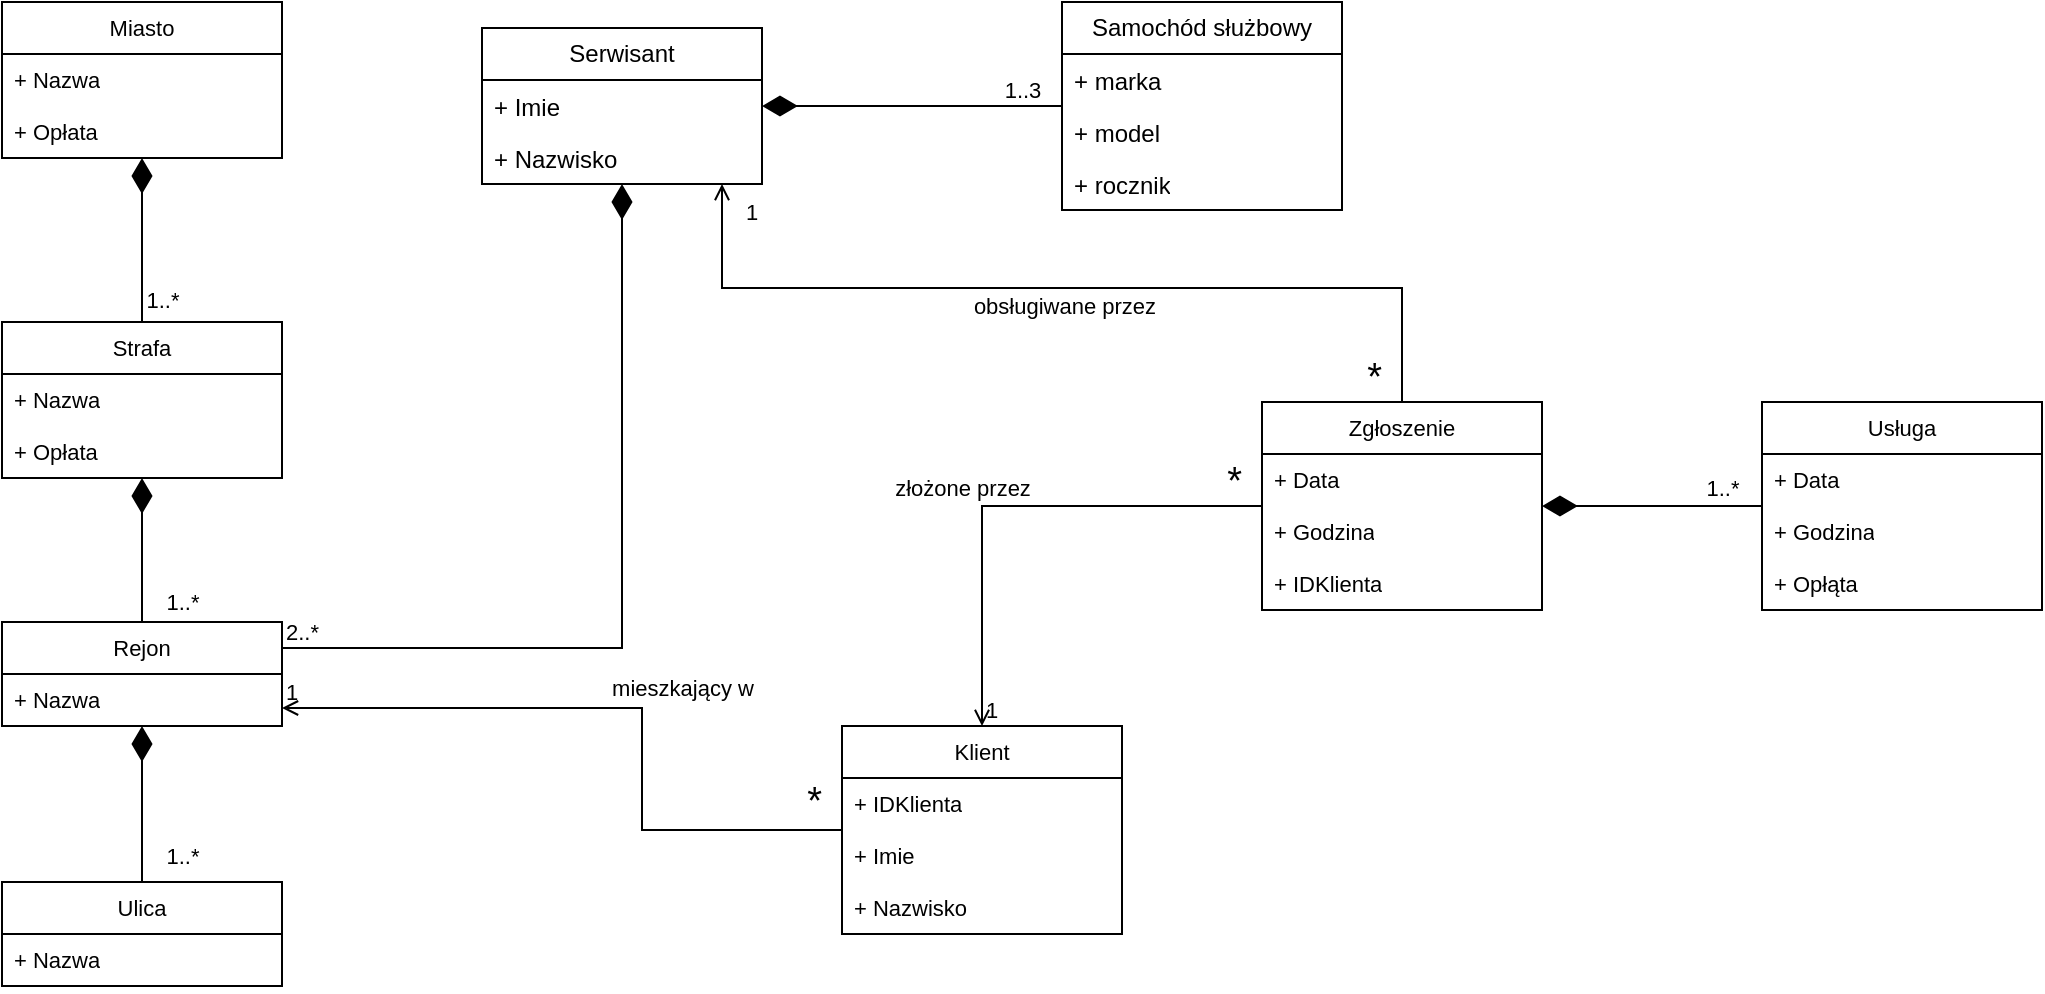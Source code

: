 <mxfile version="24.2.5" type="github">
  <diagram name="Strona-1" id="XkYLfurVMoklSscanKzM">
    <mxGraphModel dx="1521" dy="830" grid="1" gridSize="10" guides="1" tooltips="1" connect="1" arrows="1" fold="1" page="1" pageScale="1" pageWidth="1169" pageHeight="827" math="0" shadow="0">
      <root>
        <mxCell id="0" />
        <mxCell id="1" parent="0" />
        <mxCell id="dYZR1nuj510XMWiARisk-10" value="Serwisant" style="swimlane;fontStyle=0;childLayout=stackLayout;horizontal=1;startSize=26;fillColor=none;horizontalStack=0;resizeParent=1;resizeParentMax=0;resizeLast=0;collapsible=1;marginBottom=0;whiteSpace=wrap;html=1;" vertex="1" parent="1">
          <mxGeometry x="410" y="200" width="140" height="78" as="geometry" />
        </mxCell>
        <mxCell id="dYZR1nuj510XMWiARisk-11" value="+ Imie" style="text;strokeColor=none;fillColor=none;align=left;verticalAlign=top;spacingLeft=4;spacingRight=4;overflow=hidden;rotatable=0;points=[[0,0.5],[1,0.5]];portConstraint=eastwest;whiteSpace=wrap;html=1;" vertex="1" parent="dYZR1nuj510XMWiARisk-10">
          <mxGeometry y="26" width="140" height="26" as="geometry" />
        </mxCell>
        <mxCell id="dYZR1nuj510XMWiARisk-12" value="+ Nazwisko" style="text;strokeColor=none;fillColor=none;align=left;verticalAlign=top;spacingLeft=4;spacingRight=4;overflow=hidden;rotatable=0;points=[[0,0.5],[1,0.5]];portConstraint=eastwest;whiteSpace=wrap;html=1;" vertex="1" parent="dYZR1nuj510XMWiARisk-10">
          <mxGeometry y="52" width="140" height="26" as="geometry" />
        </mxCell>
        <mxCell id="dYZR1nuj510XMWiARisk-18" value="1..3" style="edgeStyle=orthogonalEdgeStyle;rounded=0;orthogonalLoop=1;jettySize=auto;html=1;endArrow=diamondThin;endFill=1;endSize=15;labelBackgroundColor=none;verticalAlign=bottom;" edge="1" parent="1" source="dYZR1nuj510XMWiARisk-14" target="dYZR1nuj510XMWiARisk-10">
          <mxGeometry x="-0.733" y="1" relative="1" as="geometry">
            <mxPoint as="offset" />
          </mxGeometry>
        </mxCell>
        <mxCell id="dYZR1nuj510XMWiARisk-14" value="Samochód służbowy" style="swimlane;fontStyle=0;childLayout=stackLayout;horizontal=1;startSize=26;fillColor=none;horizontalStack=0;resizeParent=1;resizeParentMax=0;resizeLast=0;collapsible=1;marginBottom=0;whiteSpace=wrap;html=1;" vertex="1" parent="1">
          <mxGeometry x="700" y="187" width="140" height="104" as="geometry" />
        </mxCell>
        <mxCell id="dYZR1nuj510XMWiARisk-15" value="+ marka" style="text;strokeColor=none;fillColor=none;align=left;verticalAlign=top;spacingLeft=4;spacingRight=4;overflow=hidden;rotatable=0;points=[[0,0.5],[1,0.5]];portConstraint=eastwest;whiteSpace=wrap;html=1;" vertex="1" parent="dYZR1nuj510XMWiARisk-14">
          <mxGeometry y="26" width="140" height="26" as="geometry" />
        </mxCell>
        <mxCell id="dYZR1nuj510XMWiARisk-16" value="+ model" style="text;strokeColor=none;fillColor=none;align=left;verticalAlign=top;spacingLeft=4;spacingRight=4;overflow=hidden;rotatable=0;points=[[0,0.5],[1,0.5]];portConstraint=eastwest;whiteSpace=wrap;html=1;" vertex="1" parent="dYZR1nuj510XMWiARisk-14">
          <mxGeometry y="52" width="140" height="26" as="geometry" />
        </mxCell>
        <mxCell id="dYZR1nuj510XMWiARisk-17" value="+ rocznik" style="text;strokeColor=none;fillColor=none;align=left;verticalAlign=top;spacingLeft=4;spacingRight=4;overflow=hidden;rotatable=0;points=[[0,0.5],[1,0.5]];portConstraint=eastwest;whiteSpace=wrap;html=1;" vertex="1" parent="dYZR1nuj510XMWiARisk-14">
          <mxGeometry y="78" width="140" height="26" as="geometry" />
        </mxCell>
        <mxCell id="dYZR1nuj510XMWiARisk-19" value="Miasto" style="swimlane;fontStyle=0;childLayout=stackLayout;horizontal=1;startSize=26;fillColor=none;horizontalStack=0;resizeParent=1;resizeParentMax=0;resizeLast=0;collapsible=1;marginBottom=0;whiteSpace=wrap;html=1;fontFamily=Helvetica;fontSize=11;fontColor=default;labelBackgroundColor=none;" vertex="1" parent="1">
          <mxGeometry x="170" y="187" width="140" height="78" as="geometry" />
        </mxCell>
        <mxCell id="dYZR1nuj510XMWiARisk-20" value="+ Nazwa" style="text;strokeColor=none;fillColor=none;align=left;verticalAlign=top;spacingLeft=4;spacingRight=4;overflow=hidden;rotatable=0;points=[[0,0.5],[1,0.5]];portConstraint=eastwest;whiteSpace=wrap;html=1;fontFamily=Helvetica;fontSize=11;fontColor=default;labelBackgroundColor=none;" vertex="1" parent="dYZR1nuj510XMWiARisk-19">
          <mxGeometry y="26" width="140" height="26" as="geometry" />
        </mxCell>
        <mxCell id="dYZR1nuj510XMWiARisk-27" value="+ Opłata" style="text;strokeColor=none;fillColor=none;align=left;verticalAlign=top;spacingLeft=4;spacingRight=4;overflow=hidden;rotatable=0;points=[[0,0.5],[1,0.5]];portConstraint=eastwest;whiteSpace=wrap;html=1;fontFamily=Helvetica;fontSize=11;fontColor=default;labelBackgroundColor=none;" vertex="1" parent="dYZR1nuj510XMWiARisk-19">
          <mxGeometry y="52" width="140" height="26" as="geometry" />
        </mxCell>
        <mxCell id="dYZR1nuj510XMWiARisk-28" value="1..*" style="edgeStyle=orthogonalEdgeStyle;rounded=0;orthogonalLoop=1;jettySize=auto;html=1;strokeColor=default;align=center;verticalAlign=middle;fontFamily=Helvetica;fontSize=11;fontColor=default;labelBackgroundColor=none;endArrow=diamondThin;endFill=1;endSize=15;" edge="1" parent="1" source="dYZR1nuj510XMWiARisk-23" target="dYZR1nuj510XMWiARisk-19">
          <mxGeometry x="-0.722" y="-10" relative="1" as="geometry">
            <mxPoint as="offset" />
          </mxGeometry>
        </mxCell>
        <mxCell id="dYZR1nuj510XMWiARisk-23" value="Strafa" style="swimlane;fontStyle=0;childLayout=stackLayout;horizontal=1;startSize=26;fillColor=none;horizontalStack=0;resizeParent=1;resizeParentMax=0;resizeLast=0;collapsible=1;marginBottom=0;whiteSpace=wrap;html=1;fontFamily=Helvetica;fontSize=11;fontColor=default;labelBackgroundColor=none;" vertex="1" parent="1">
          <mxGeometry x="170" y="347" width="140" height="78" as="geometry" />
        </mxCell>
        <mxCell id="dYZR1nuj510XMWiARisk-24" value="+ Nazwa" style="text;strokeColor=none;fillColor=none;align=left;verticalAlign=top;spacingLeft=4;spacingRight=4;overflow=hidden;rotatable=0;points=[[0,0.5],[1,0.5]];portConstraint=eastwest;whiteSpace=wrap;html=1;fontFamily=Helvetica;fontSize=11;fontColor=default;labelBackgroundColor=none;" vertex="1" parent="dYZR1nuj510XMWiARisk-23">
          <mxGeometry y="26" width="140" height="26" as="geometry" />
        </mxCell>
        <mxCell id="dYZR1nuj510XMWiARisk-25" value="+ Opłata" style="text;strokeColor=none;fillColor=none;align=left;verticalAlign=top;spacingLeft=4;spacingRight=4;overflow=hidden;rotatable=0;points=[[0,0.5],[1,0.5]];portConstraint=eastwest;whiteSpace=wrap;html=1;fontFamily=Helvetica;fontSize=11;fontColor=default;labelBackgroundColor=none;" vertex="1" parent="dYZR1nuj510XMWiARisk-23">
          <mxGeometry y="52" width="140" height="26" as="geometry" />
        </mxCell>
        <mxCell id="dYZR1nuj510XMWiARisk-38" value="1..*" style="edgeStyle=orthogonalEdgeStyle;rounded=0;orthogonalLoop=1;jettySize=auto;html=1;strokeColor=default;align=center;verticalAlign=middle;fontFamily=Helvetica;fontSize=11;fontColor=default;labelBackgroundColor=none;endArrow=diamondThin;endFill=1;endSize=15;" edge="1" parent="1" source="dYZR1nuj510XMWiARisk-29" target="dYZR1nuj510XMWiARisk-23">
          <mxGeometry x="-0.722" y="-20" relative="1" as="geometry">
            <mxPoint as="offset" />
          </mxGeometry>
        </mxCell>
        <mxCell id="dYZR1nuj510XMWiARisk-29" value="Rejon" style="swimlane;fontStyle=0;childLayout=stackLayout;horizontal=1;startSize=26;fillColor=none;horizontalStack=0;resizeParent=1;resizeParentMax=0;resizeLast=0;collapsible=1;marginBottom=0;whiteSpace=wrap;html=1;fontFamily=Helvetica;fontSize=11;fontColor=default;labelBackgroundColor=none;" vertex="1" parent="1">
          <mxGeometry x="170" y="497" width="140" height="52" as="geometry" />
        </mxCell>
        <mxCell id="dYZR1nuj510XMWiARisk-30" value="+ Nazwa" style="text;strokeColor=none;fillColor=none;align=left;verticalAlign=top;spacingLeft=4;spacingRight=4;overflow=hidden;rotatable=0;points=[[0,0.5],[1,0.5]];portConstraint=eastwest;whiteSpace=wrap;html=1;fontFamily=Helvetica;fontSize=11;fontColor=default;labelBackgroundColor=none;" vertex="1" parent="dYZR1nuj510XMWiARisk-29">
          <mxGeometry y="26" width="140" height="26" as="geometry" />
        </mxCell>
        <mxCell id="dYZR1nuj510XMWiARisk-37" value="1..*" style="edgeStyle=orthogonalEdgeStyle;rounded=0;orthogonalLoop=1;jettySize=auto;html=1;strokeColor=default;align=center;verticalAlign=middle;fontFamily=Helvetica;fontSize=11;fontColor=default;labelBackgroundColor=none;endArrow=diamondThin;endFill=1;endSize=15;" edge="1" parent="1" source="dYZR1nuj510XMWiARisk-33" target="dYZR1nuj510XMWiARisk-29">
          <mxGeometry x="-0.655" y="-20" relative="1" as="geometry">
            <mxPoint as="offset" />
          </mxGeometry>
        </mxCell>
        <mxCell id="dYZR1nuj510XMWiARisk-33" value="Ulica" style="swimlane;fontStyle=0;childLayout=stackLayout;horizontal=1;startSize=26;fillColor=none;horizontalStack=0;resizeParent=1;resizeParentMax=0;resizeLast=0;collapsible=1;marginBottom=0;whiteSpace=wrap;html=1;fontFamily=Helvetica;fontSize=11;fontColor=default;labelBackgroundColor=none;" vertex="1" parent="1">
          <mxGeometry x="170" y="627" width="140" height="52" as="geometry" />
        </mxCell>
        <mxCell id="dYZR1nuj510XMWiARisk-34" value="+ Nazwa" style="text;strokeColor=none;fillColor=none;align=left;verticalAlign=top;spacingLeft=4;spacingRight=4;overflow=hidden;rotatable=0;points=[[0,0.5],[1,0.5]];portConstraint=eastwest;whiteSpace=wrap;html=1;fontFamily=Helvetica;fontSize=11;fontColor=default;labelBackgroundColor=none;" vertex="1" parent="dYZR1nuj510XMWiARisk-33">
          <mxGeometry y="26" width="140" height="26" as="geometry" />
        </mxCell>
        <mxCell id="dYZR1nuj510XMWiARisk-40" value="" style="endArrow=diamondThin;html=1;edgeStyle=orthogonalEdgeStyle;rounded=0;strokeColor=default;align=center;verticalAlign=middle;fontFamily=Helvetica;fontSize=11;fontColor=default;labelBackgroundColor=none;endSize=15;startArrow=none;startFill=0;endFill=1;" edge="1" parent="1" source="dYZR1nuj510XMWiARisk-29" target="dYZR1nuj510XMWiARisk-10">
          <mxGeometry relative="1" as="geometry">
            <mxPoint x="430" y="450" as="sourcePoint" />
            <mxPoint x="590" y="450" as="targetPoint" />
            <Array as="points">
              <mxPoint x="480" y="510" />
            </Array>
          </mxGeometry>
        </mxCell>
        <mxCell id="dYZR1nuj510XMWiARisk-41" value="2..*" style="edgeLabel;resizable=0;html=1;align=left;verticalAlign=bottom;fontFamily=Helvetica;fontSize=11;fontColor=default;labelBackgroundColor=none;" connectable="0" vertex="1" parent="dYZR1nuj510XMWiARisk-40">
          <mxGeometry x="-1" relative="1" as="geometry" />
        </mxCell>
        <mxCell id="dYZR1nuj510XMWiARisk-43" value="Zgłoszenie" style="swimlane;fontStyle=0;childLayout=stackLayout;horizontal=1;startSize=26;fillColor=none;horizontalStack=0;resizeParent=1;resizeParentMax=0;resizeLast=0;collapsible=1;marginBottom=0;whiteSpace=wrap;html=1;fontFamily=Helvetica;fontSize=11;fontColor=default;labelBackgroundColor=none;" vertex="1" parent="1">
          <mxGeometry x="800" y="387" width="140" height="104" as="geometry" />
        </mxCell>
        <mxCell id="dYZR1nuj510XMWiARisk-44" value="+ Data" style="text;strokeColor=none;fillColor=none;align=left;verticalAlign=top;spacingLeft=4;spacingRight=4;overflow=hidden;rotatable=0;points=[[0,0.5],[1,0.5]];portConstraint=eastwest;whiteSpace=wrap;html=1;fontFamily=Helvetica;fontSize=11;fontColor=default;labelBackgroundColor=none;" vertex="1" parent="dYZR1nuj510XMWiARisk-43">
          <mxGeometry y="26" width="140" height="26" as="geometry" />
        </mxCell>
        <mxCell id="dYZR1nuj510XMWiARisk-45" value="+ Godzina" style="text;strokeColor=none;fillColor=none;align=left;verticalAlign=top;spacingLeft=4;spacingRight=4;overflow=hidden;rotatable=0;points=[[0,0.5],[1,0.5]];portConstraint=eastwest;whiteSpace=wrap;html=1;fontFamily=Helvetica;fontSize=11;fontColor=default;labelBackgroundColor=none;" vertex="1" parent="dYZR1nuj510XMWiARisk-43">
          <mxGeometry y="52" width="140" height="26" as="geometry" />
        </mxCell>
        <mxCell id="dYZR1nuj510XMWiARisk-46" value="+ IDKlienta" style="text;strokeColor=none;fillColor=none;align=left;verticalAlign=top;spacingLeft=4;spacingRight=4;overflow=hidden;rotatable=0;points=[[0,0.5],[1,0.5]];portConstraint=eastwest;whiteSpace=wrap;html=1;fontFamily=Helvetica;fontSize=11;fontColor=default;labelBackgroundColor=none;" vertex="1" parent="dYZR1nuj510XMWiARisk-43">
          <mxGeometry y="78" width="140" height="26" as="geometry" />
        </mxCell>
        <mxCell id="dYZR1nuj510XMWiARisk-47" value="Klient" style="swimlane;fontStyle=0;childLayout=stackLayout;horizontal=1;startSize=26;fillColor=none;horizontalStack=0;resizeParent=1;resizeParentMax=0;resizeLast=0;collapsible=1;marginBottom=0;whiteSpace=wrap;html=1;fontFamily=Helvetica;fontSize=11;fontColor=default;labelBackgroundColor=none;" vertex="1" parent="1">
          <mxGeometry x="590" y="549" width="140" height="104" as="geometry" />
        </mxCell>
        <mxCell id="dYZR1nuj510XMWiARisk-48" value="+ IDKlienta" style="text;strokeColor=none;fillColor=none;align=left;verticalAlign=top;spacingLeft=4;spacingRight=4;overflow=hidden;rotatable=0;points=[[0,0.5],[1,0.5]];portConstraint=eastwest;whiteSpace=wrap;html=1;fontFamily=Helvetica;fontSize=11;fontColor=default;labelBackgroundColor=none;" vertex="1" parent="dYZR1nuj510XMWiARisk-47">
          <mxGeometry y="26" width="140" height="26" as="geometry" />
        </mxCell>
        <mxCell id="dYZR1nuj510XMWiARisk-49" value="+ Imie" style="text;strokeColor=none;fillColor=none;align=left;verticalAlign=top;spacingLeft=4;spacingRight=4;overflow=hidden;rotatable=0;points=[[0,0.5],[1,0.5]];portConstraint=eastwest;whiteSpace=wrap;html=1;fontFamily=Helvetica;fontSize=11;fontColor=default;labelBackgroundColor=none;" vertex="1" parent="dYZR1nuj510XMWiARisk-47">
          <mxGeometry y="52" width="140" height="26" as="geometry" />
        </mxCell>
        <mxCell id="dYZR1nuj510XMWiARisk-50" value="+ Nazwisko" style="text;strokeColor=none;fillColor=none;align=left;verticalAlign=top;spacingLeft=4;spacingRight=4;overflow=hidden;rotatable=0;points=[[0,0.5],[1,0.5]];portConstraint=eastwest;whiteSpace=wrap;html=1;fontFamily=Helvetica;fontSize=11;fontColor=default;labelBackgroundColor=none;" vertex="1" parent="dYZR1nuj510XMWiARisk-47">
          <mxGeometry y="78" width="140" height="26" as="geometry" />
        </mxCell>
        <mxCell id="dYZR1nuj510XMWiARisk-52" value="mieszkający w" style="endArrow=none;html=1;edgeStyle=orthogonalEdgeStyle;rounded=0;strokeColor=default;align=center;verticalAlign=middle;fontFamily=Helvetica;fontSize=11;fontColor=default;labelBackgroundColor=none;endSize=15;endFill=0;startArrow=open;startFill=0;" edge="1" parent="1" source="dYZR1nuj510XMWiARisk-29" target="dYZR1nuj510XMWiARisk-47">
          <mxGeometry x="0.056" y="22" relative="1" as="geometry">
            <mxPoint x="320" y="520" as="sourcePoint" />
            <mxPoint x="490" y="288" as="targetPoint" />
            <Array as="points">
              <mxPoint x="490" y="540" />
              <mxPoint x="490" y="601" />
            </Array>
            <mxPoint x="-2" y="-10" as="offset" />
          </mxGeometry>
        </mxCell>
        <mxCell id="dYZR1nuj510XMWiARisk-53" value="1" style="edgeLabel;resizable=0;html=1;align=left;verticalAlign=bottom;fontFamily=Helvetica;fontSize=11;fontColor=default;labelBackgroundColor=none;" connectable="0" vertex="1" parent="dYZR1nuj510XMWiARisk-52">
          <mxGeometry x="-1" relative="1" as="geometry" />
        </mxCell>
        <mxCell id="dYZR1nuj510XMWiARisk-54" value="&lt;font style=&quot;font-size: 19px;&quot;&gt;*&lt;/font&gt;" style="edgeLabel;resizable=0;html=1;align=right;verticalAlign=bottom;fontFamily=Helvetica;fontSize=17;fontColor=default;labelBackgroundColor=none;" connectable="0" vertex="1" parent="dYZR1nuj510XMWiARisk-52">
          <mxGeometry x="1" relative="1" as="geometry">
            <mxPoint x="-10" y="-1" as="offset" />
          </mxGeometry>
        </mxCell>
        <mxCell id="dYZR1nuj510XMWiARisk-61" value="złożone przez" style="endArrow=none;html=1;edgeStyle=orthogonalEdgeStyle;rounded=0;strokeColor=default;align=center;verticalAlign=middle;fontFamily=Helvetica;fontSize=11;fontColor=default;labelBackgroundColor=none;endSize=15;startArrow=open;startFill=0;" edge="1" parent="1" source="dYZR1nuj510XMWiARisk-47" target="dYZR1nuj510XMWiARisk-43">
          <mxGeometry x="-0.12" y="13" relative="1" as="geometry">
            <mxPoint x="340" y="540" as="sourcePoint" />
            <mxPoint x="510" y="308" as="targetPoint" />
            <Array as="points">
              <mxPoint x="660" y="439" />
            </Array>
            <mxPoint x="-10" y="4" as="offset" />
          </mxGeometry>
        </mxCell>
        <mxCell id="dYZR1nuj510XMWiARisk-62" value="1" style="edgeLabel;resizable=0;html=1;align=left;verticalAlign=bottom;fontFamily=Helvetica;fontSize=11;fontColor=default;labelBackgroundColor=none;" connectable="0" vertex="1" parent="dYZR1nuj510XMWiARisk-61">
          <mxGeometry x="-1" relative="1" as="geometry" />
        </mxCell>
        <mxCell id="dYZR1nuj510XMWiARisk-63" value="*" style="edgeLabel;resizable=0;html=1;align=right;verticalAlign=bottom;fontFamily=Helvetica;fontSize=19;fontColor=default;labelBackgroundColor=none;" connectable="0" vertex="1" parent="dYZR1nuj510XMWiARisk-61">
          <mxGeometry x="1" relative="1" as="geometry">
            <mxPoint x="-10" y="1" as="offset" />
          </mxGeometry>
        </mxCell>
        <mxCell id="dYZR1nuj510XMWiARisk-65" value="obsługiwane przez" style="endArrow=none;html=1;edgeStyle=orthogonalEdgeStyle;rounded=0;strokeColor=default;align=center;verticalAlign=middle;fontFamily=Helvetica;fontSize=11;fontColor=default;labelBackgroundColor=none;endSize=15;startArrow=open;startFill=0;" edge="1" parent="1" source="dYZR1nuj510XMWiARisk-10" target="dYZR1nuj510XMWiARisk-43">
          <mxGeometry x="-0.007" y="-9" relative="1" as="geometry">
            <mxPoint x="590" y="441" as="sourcePoint" />
            <mxPoint x="730" y="331" as="targetPoint" />
            <Array as="points">
              <mxPoint x="530" y="330" />
              <mxPoint x="870" y="330" />
            </Array>
            <mxPoint as="offset" />
          </mxGeometry>
        </mxCell>
        <mxCell id="dYZR1nuj510XMWiARisk-66" value="1" style="edgeLabel;resizable=0;html=1;align=left;verticalAlign=bottom;fontFamily=Helvetica;fontSize=11;fontColor=default;labelBackgroundColor=none;" connectable="0" vertex="1" parent="dYZR1nuj510XMWiARisk-65">
          <mxGeometry x="-1" relative="1" as="geometry">
            <mxPoint x="10" y="22" as="offset" />
          </mxGeometry>
        </mxCell>
        <mxCell id="dYZR1nuj510XMWiARisk-67" value="*" style="edgeLabel;resizable=0;html=1;align=right;verticalAlign=bottom;fontFamily=Helvetica;fontSize=19;fontColor=default;labelBackgroundColor=none;" connectable="0" vertex="1" parent="dYZR1nuj510XMWiARisk-65">
          <mxGeometry x="1" relative="1" as="geometry">
            <mxPoint x="-10" y="1" as="offset" />
          </mxGeometry>
        </mxCell>
        <mxCell id="dYZR1nuj510XMWiARisk-72" value="1..*" style="edgeStyle=orthogonalEdgeStyle;rounded=0;orthogonalLoop=1;jettySize=auto;html=1;strokeColor=default;align=center;verticalAlign=middle;fontFamily=Helvetica;fontSize=11;fontColor=default;labelBackgroundColor=none;endArrow=diamondThin;endFill=1;endSize=15;" edge="1" parent="1" source="dYZR1nuj510XMWiARisk-68" target="dYZR1nuj510XMWiARisk-43">
          <mxGeometry x="-0.636" y="-9" relative="1" as="geometry">
            <mxPoint as="offset" />
          </mxGeometry>
        </mxCell>
        <mxCell id="dYZR1nuj510XMWiARisk-68" value="Usługa" style="swimlane;fontStyle=0;childLayout=stackLayout;horizontal=1;startSize=26;fillColor=none;horizontalStack=0;resizeParent=1;resizeParentMax=0;resizeLast=0;collapsible=1;marginBottom=0;whiteSpace=wrap;html=1;fontFamily=Helvetica;fontSize=11;fontColor=default;labelBackgroundColor=none;" vertex="1" parent="1">
          <mxGeometry x="1050" y="387" width="140" height="104" as="geometry" />
        </mxCell>
        <mxCell id="dYZR1nuj510XMWiARisk-69" value="+ Data" style="text;strokeColor=none;fillColor=none;align=left;verticalAlign=top;spacingLeft=4;spacingRight=4;overflow=hidden;rotatable=0;points=[[0,0.5],[1,0.5]];portConstraint=eastwest;whiteSpace=wrap;html=1;fontFamily=Helvetica;fontSize=11;fontColor=default;labelBackgroundColor=none;" vertex="1" parent="dYZR1nuj510XMWiARisk-68">
          <mxGeometry y="26" width="140" height="26" as="geometry" />
        </mxCell>
        <mxCell id="dYZR1nuj510XMWiARisk-70" value="+ Godzina" style="text;strokeColor=none;fillColor=none;align=left;verticalAlign=top;spacingLeft=4;spacingRight=4;overflow=hidden;rotatable=0;points=[[0,0.5],[1,0.5]];portConstraint=eastwest;whiteSpace=wrap;html=1;fontFamily=Helvetica;fontSize=11;fontColor=default;labelBackgroundColor=none;" vertex="1" parent="dYZR1nuj510XMWiARisk-68">
          <mxGeometry y="52" width="140" height="26" as="geometry" />
        </mxCell>
        <mxCell id="dYZR1nuj510XMWiARisk-71" value="+ Opłąta" style="text;strokeColor=none;fillColor=none;align=left;verticalAlign=top;spacingLeft=4;spacingRight=4;overflow=hidden;rotatable=0;points=[[0,0.5],[1,0.5]];portConstraint=eastwest;whiteSpace=wrap;html=1;fontFamily=Helvetica;fontSize=11;fontColor=default;labelBackgroundColor=none;" vertex="1" parent="dYZR1nuj510XMWiARisk-68">
          <mxGeometry y="78" width="140" height="26" as="geometry" />
        </mxCell>
      </root>
    </mxGraphModel>
  </diagram>
</mxfile>
